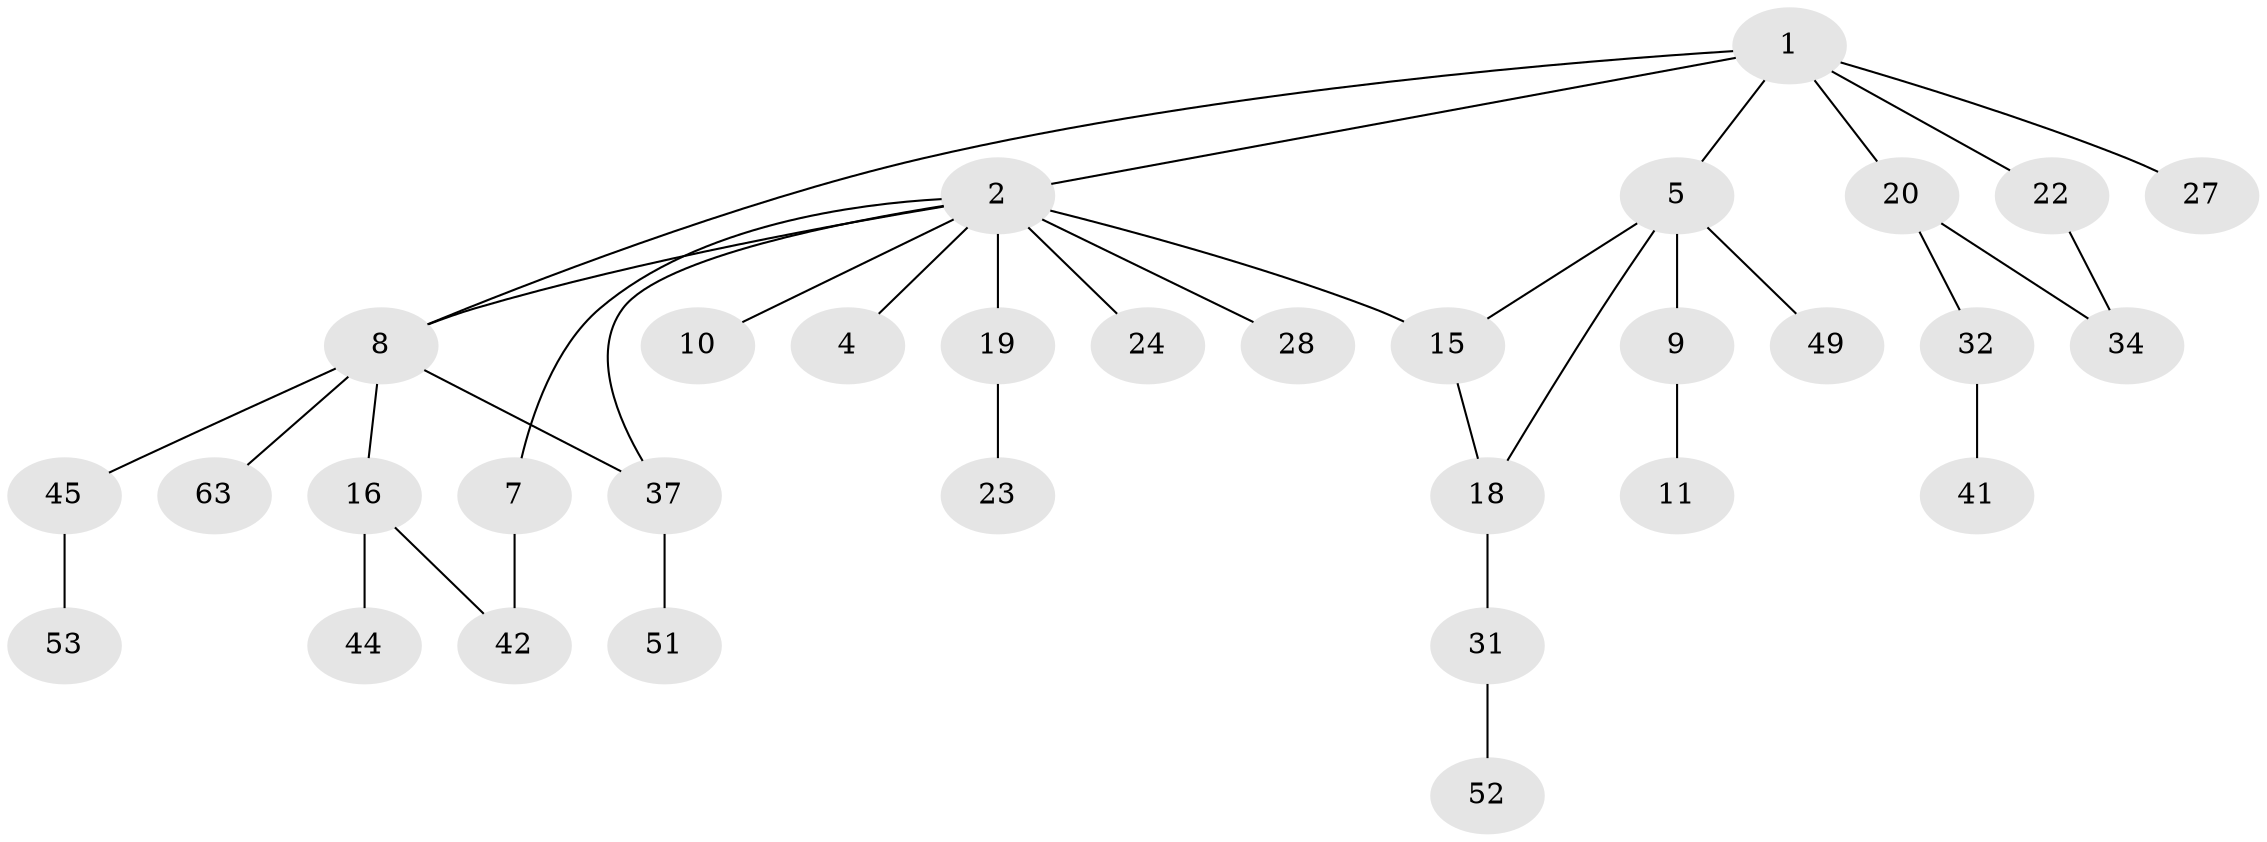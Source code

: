 // original degree distribution, {4: 0.109375, 6: 0.03125, 8: 0.015625, 2: 0.28125, 3: 0.171875, 1: 0.390625}
// Generated by graph-tools (version 1.1) at 2025/13/03/09/25 04:13:21]
// undirected, 32 vertices, 37 edges
graph export_dot {
graph [start="1"]
  node [color=gray90,style=filled];
  1 [super="+6"];
  2 [super="+25+30+21+3"];
  4 [super="+36"];
  5 [super="+13"];
  7 [super="+40"];
  8 [super="+17"];
  9;
  10 [super="+29"];
  11 [super="+26+54"];
  15 [super="+46"];
  16 [super="+60"];
  18;
  19 [super="+35"];
  20 [super="+33"];
  22;
  23 [super="+48"];
  24;
  27;
  28;
  31;
  32 [super="+47+39"];
  34 [super="+57"];
  37 [super="+43"];
  41;
  42;
  44;
  45;
  49;
  51;
  52;
  53;
  63;
  1 -- 2;
  1 -- 5;
  1 -- 27;
  1 -- 8;
  1 -- 20;
  1 -- 22;
  2 -- 24 [weight=2];
  2 -- 37;
  2 -- 28;
  2 -- 4;
  2 -- 7;
  2 -- 8;
  2 -- 10;
  2 -- 15;
  2 -- 19 [weight=2];
  5 -- 9;
  5 -- 15;
  5 -- 49;
  5 -- 18;
  7 -- 42;
  8 -- 16;
  8 -- 37;
  8 -- 63;
  8 -- 45;
  9 -- 11;
  15 -- 18;
  16 -- 44;
  16 -- 42;
  18 -- 31;
  19 -- 23;
  20 -- 32;
  20 -- 34;
  22 -- 34;
  31 -- 52;
  32 -- 41;
  37 -- 51;
  45 -- 53;
}
